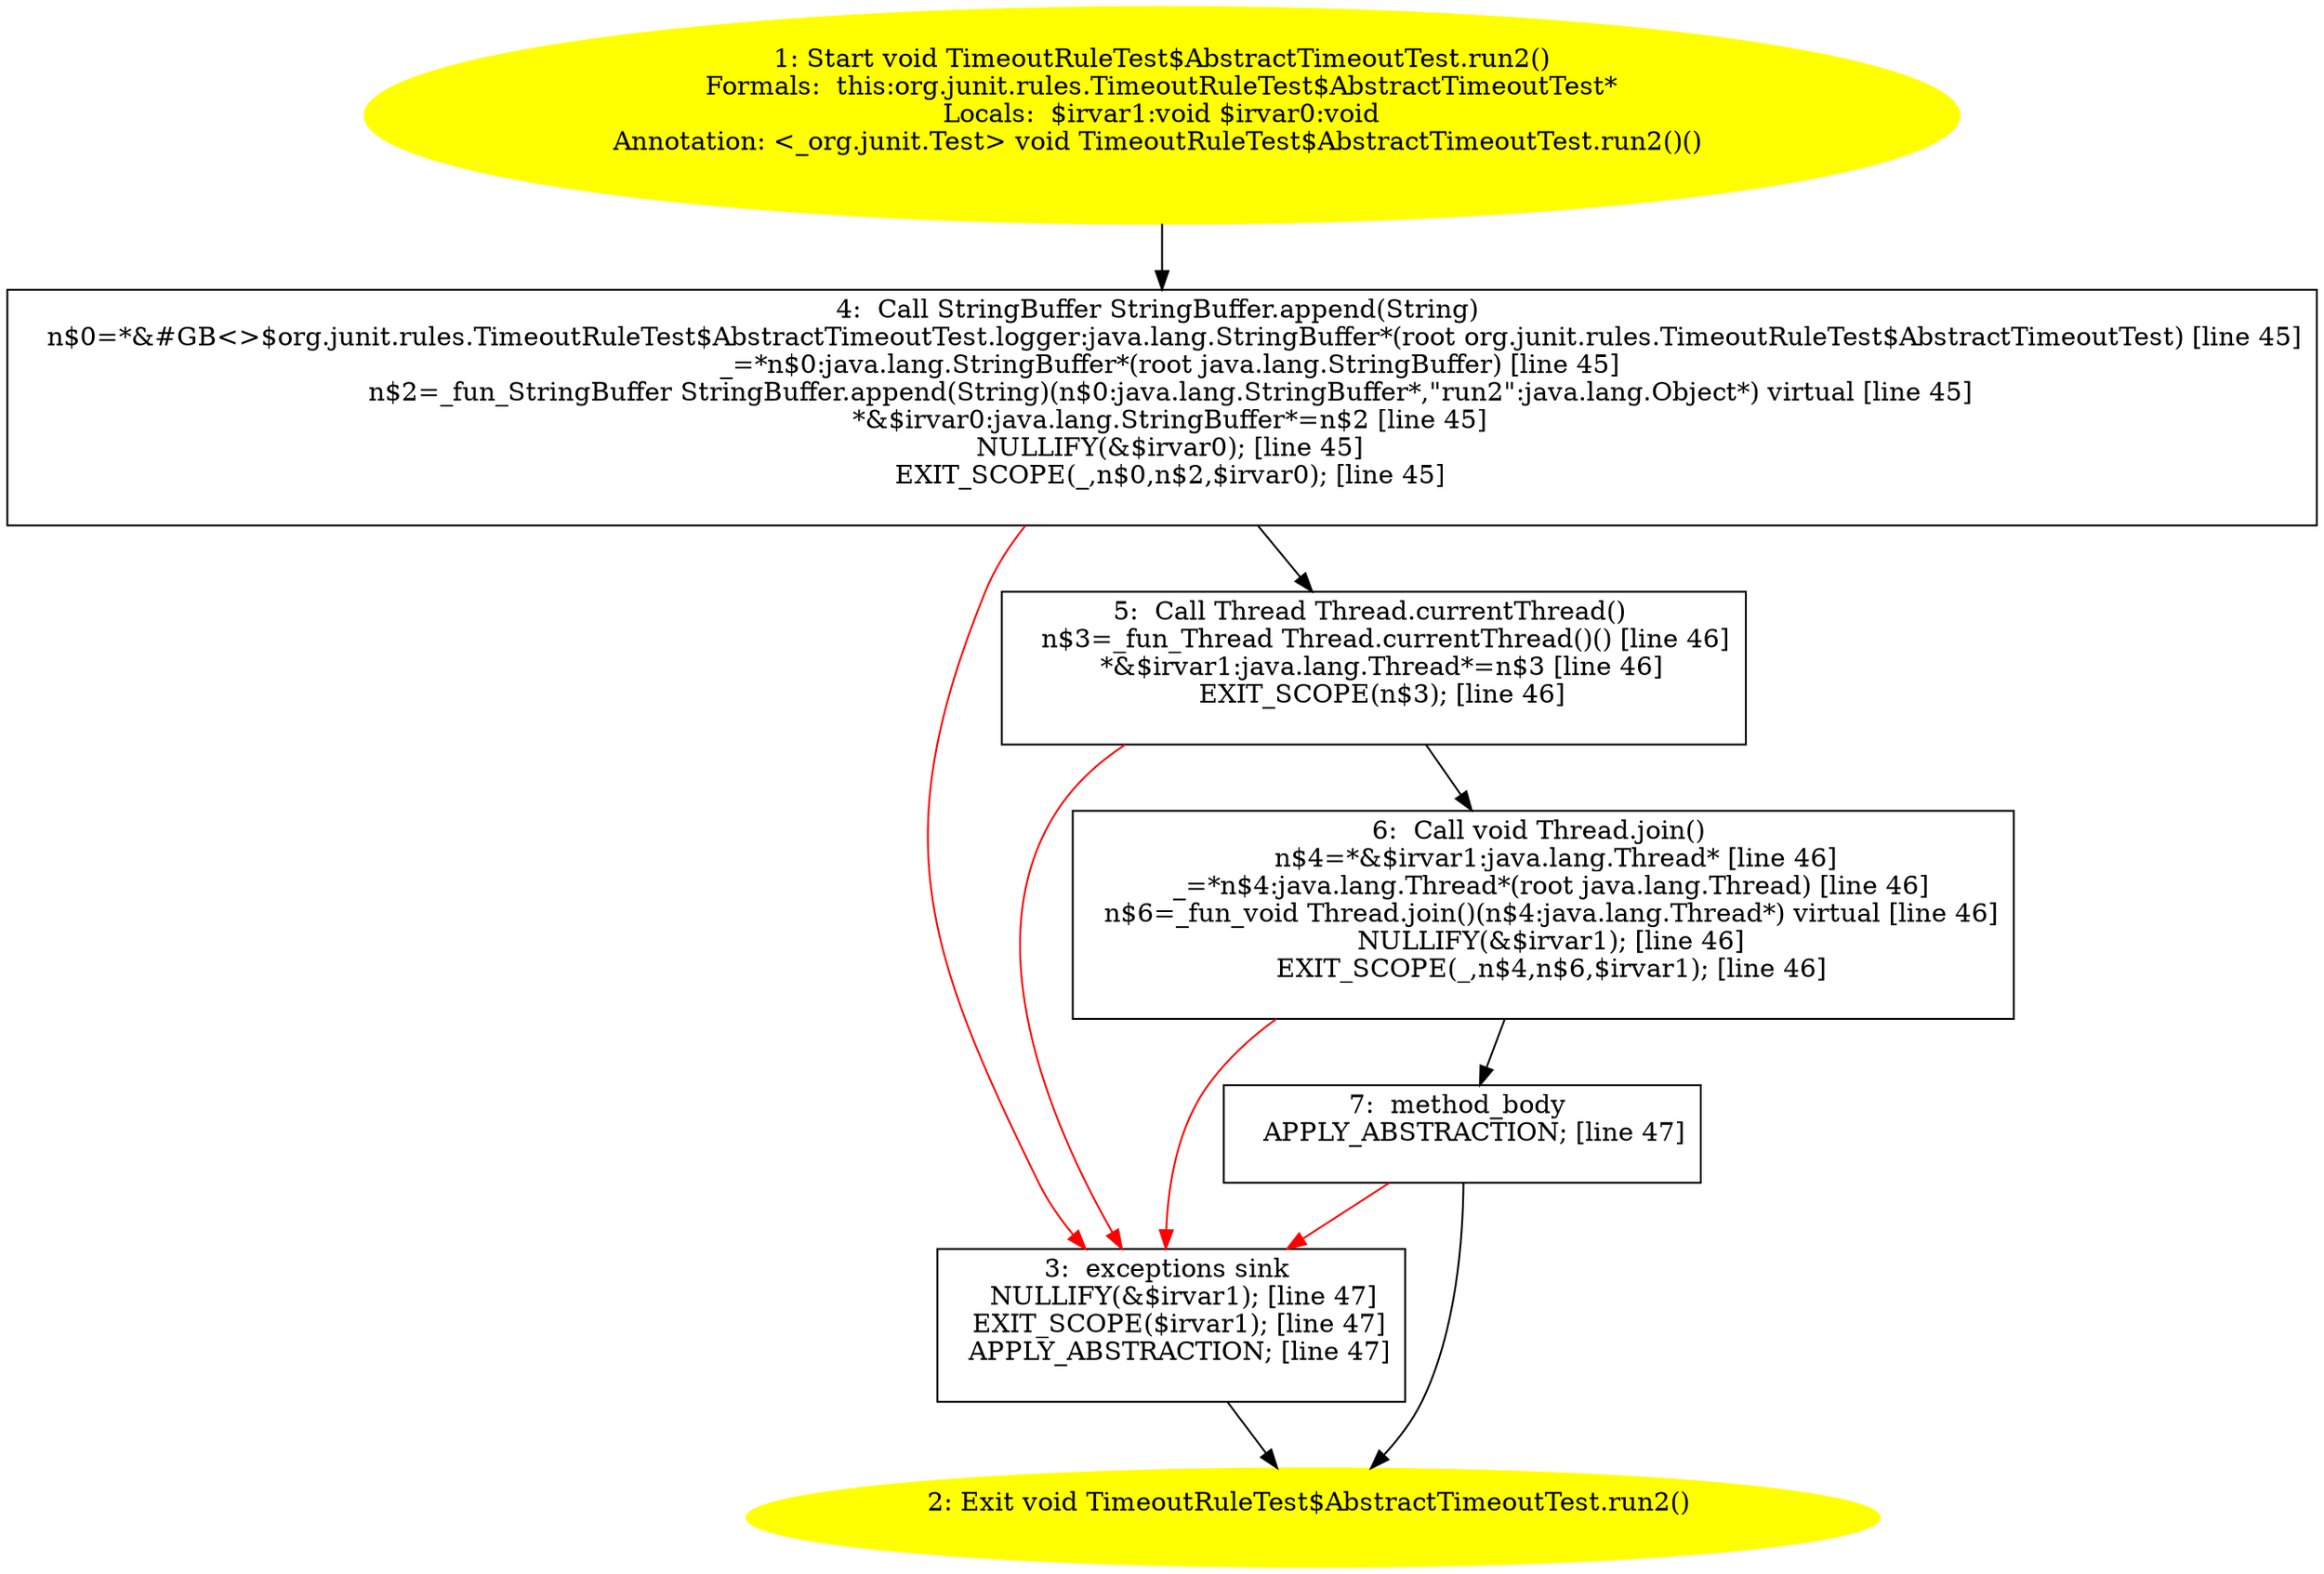 /* @generated */
digraph cfg {
"org.junit.rules.TimeoutRuleTest$AbstractTimeoutTest.run2():void.fb0b6d60cad95d795dccc9c5d2dfbffd_1" [label="1: Start void TimeoutRuleTest$AbstractTimeoutTest.run2()\nFormals:  this:org.junit.rules.TimeoutRuleTest$AbstractTimeoutTest*\nLocals:  $irvar1:void $irvar0:void\nAnnotation: <_org.junit.Test> void TimeoutRuleTest$AbstractTimeoutTest.run2()() \n  " color=yellow style=filled]
	

	 "org.junit.rules.TimeoutRuleTest$AbstractTimeoutTest.run2():void.fb0b6d60cad95d795dccc9c5d2dfbffd_1" -> "org.junit.rules.TimeoutRuleTest$AbstractTimeoutTest.run2():void.fb0b6d60cad95d795dccc9c5d2dfbffd_4" ;
"org.junit.rules.TimeoutRuleTest$AbstractTimeoutTest.run2():void.fb0b6d60cad95d795dccc9c5d2dfbffd_2" [label="2: Exit void TimeoutRuleTest$AbstractTimeoutTest.run2() \n  " color=yellow style=filled]
	

"org.junit.rules.TimeoutRuleTest$AbstractTimeoutTest.run2():void.fb0b6d60cad95d795dccc9c5d2dfbffd_3" [label="3:  exceptions sink \n   NULLIFY(&$irvar1); [line 47]\n  EXIT_SCOPE($irvar1); [line 47]\n  APPLY_ABSTRACTION; [line 47]\n " shape="box"]
	

	 "org.junit.rules.TimeoutRuleTest$AbstractTimeoutTest.run2():void.fb0b6d60cad95d795dccc9c5d2dfbffd_3" -> "org.junit.rules.TimeoutRuleTest$AbstractTimeoutTest.run2():void.fb0b6d60cad95d795dccc9c5d2dfbffd_2" ;
"org.junit.rules.TimeoutRuleTest$AbstractTimeoutTest.run2():void.fb0b6d60cad95d795dccc9c5d2dfbffd_4" [label="4:  Call StringBuffer StringBuffer.append(String) \n   n$0=*&#GB<>$org.junit.rules.TimeoutRuleTest$AbstractTimeoutTest.logger:java.lang.StringBuffer*(root org.junit.rules.TimeoutRuleTest$AbstractTimeoutTest) [line 45]\n  _=*n$0:java.lang.StringBuffer*(root java.lang.StringBuffer) [line 45]\n  n$2=_fun_StringBuffer StringBuffer.append(String)(n$0:java.lang.StringBuffer*,\"run2\":java.lang.Object*) virtual [line 45]\n  *&$irvar0:java.lang.StringBuffer*=n$2 [line 45]\n  NULLIFY(&$irvar0); [line 45]\n  EXIT_SCOPE(_,n$0,n$2,$irvar0); [line 45]\n " shape="box"]
	

	 "org.junit.rules.TimeoutRuleTest$AbstractTimeoutTest.run2():void.fb0b6d60cad95d795dccc9c5d2dfbffd_4" -> "org.junit.rules.TimeoutRuleTest$AbstractTimeoutTest.run2():void.fb0b6d60cad95d795dccc9c5d2dfbffd_5" ;
	 "org.junit.rules.TimeoutRuleTest$AbstractTimeoutTest.run2():void.fb0b6d60cad95d795dccc9c5d2dfbffd_4" -> "org.junit.rules.TimeoutRuleTest$AbstractTimeoutTest.run2():void.fb0b6d60cad95d795dccc9c5d2dfbffd_3" [color="red" ];
"org.junit.rules.TimeoutRuleTest$AbstractTimeoutTest.run2():void.fb0b6d60cad95d795dccc9c5d2dfbffd_5" [label="5:  Call Thread Thread.currentThread() \n   n$3=_fun_Thread Thread.currentThread()() [line 46]\n  *&$irvar1:java.lang.Thread*=n$3 [line 46]\n  EXIT_SCOPE(n$3); [line 46]\n " shape="box"]
	

	 "org.junit.rules.TimeoutRuleTest$AbstractTimeoutTest.run2():void.fb0b6d60cad95d795dccc9c5d2dfbffd_5" -> "org.junit.rules.TimeoutRuleTest$AbstractTimeoutTest.run2():void.fb0b6d60cad95d795dccc9c5d2dfbffd_6" ;
	 "org.junit.rules.TimeoutRuleTest$AbstractTimeoutTest.run2():void.fb0b6d60cad95d795dccc9c5d2dfbffd_5" -> "org.junit.rules.TimeoutRuleTest$AbstractTimeoutTest.run2():void.fb0b6d60cad95d795dccc9c5d2dfbffd_3" [color="red" ];
"org.junit.rules.TimeoutRuleTest$AbstractTimeoutTest.run2():void.fb0b6d60cad95d795dccc9c5d2dfbffd_6" [label="6:  Call void Thread.join() \n   n$4=*&$irvar1:java.lang.Thread* [line 46]\n  _=*n$4:java.lang.Thread*(root java.lang.Thread) [line 46]\n  n$6=_fun_void Thread.join()(n$4:java.lang.Thread*) virtual [line 46]\n  NULLIFY(&$irvar1); [line 46]\n  EXIT_SCOPE(_,n$4,n$6,$irvar1); [line 46]\n " shape="box"]
	

	 "org.junit.rules.TimeoutRuleTest$AbstractTimeoutTest.run2():void.fb0b6d60cad95d795dccc9c5d2dfbffd_6" -> "org.junit.rules.TimeoutRuleTest$AbstractTimeoutTest.run2():void.fb0b6d60cad95d795dccc9c5d2dfbffd_7" ;
	 "org.junit.rules.TimeoutRuleTest$AbstractTimeoutTest.run2():void.fb0b6d60cad95d795dccc9c5d2dfbffd_6" -> "org.junit.rules.TimeoutRuleTest$AbstractTimeoutTest.run2():void.fb0b6d60cad95d795dccc9c5d2dfbffd_3" [color="red" ];
"org.junit.rules.TimeoutRuleTest$AbstractTimeoutTest.run2():void.fb0b6d60cad95d795dccc9c5d2dfbffd_7" [label="7:  method_body \n   APPLY_ABSTRACTION; [line 47]\n " shape="box"]
	

	 "org.junit.rules.TimeoutRuleTest$AbstractTimeoutTest.run2():void.fb0b6d60cad95d795dccc9c5d2dfbffd_7" -> "org.junit.rules.TimeoutRuleTest$AbstractTimeoutTest.run2():void.fb0b6d60cad95d795dccc9c5d2dfbffd_2" ;
	 "org.junit.rules.TimeoutRuleTest$AbstractTimeoutTest.run2():void.fb0b6d60cad95d795dccc9c5d2dfbffd_7" -> "org.junit.rules.TimeoutRuleTest$AbstractTimeoutTest.run2():void.fb0b6d60cad95d795dccc9c5d2dfbffd_3" [color="red" ];
}
